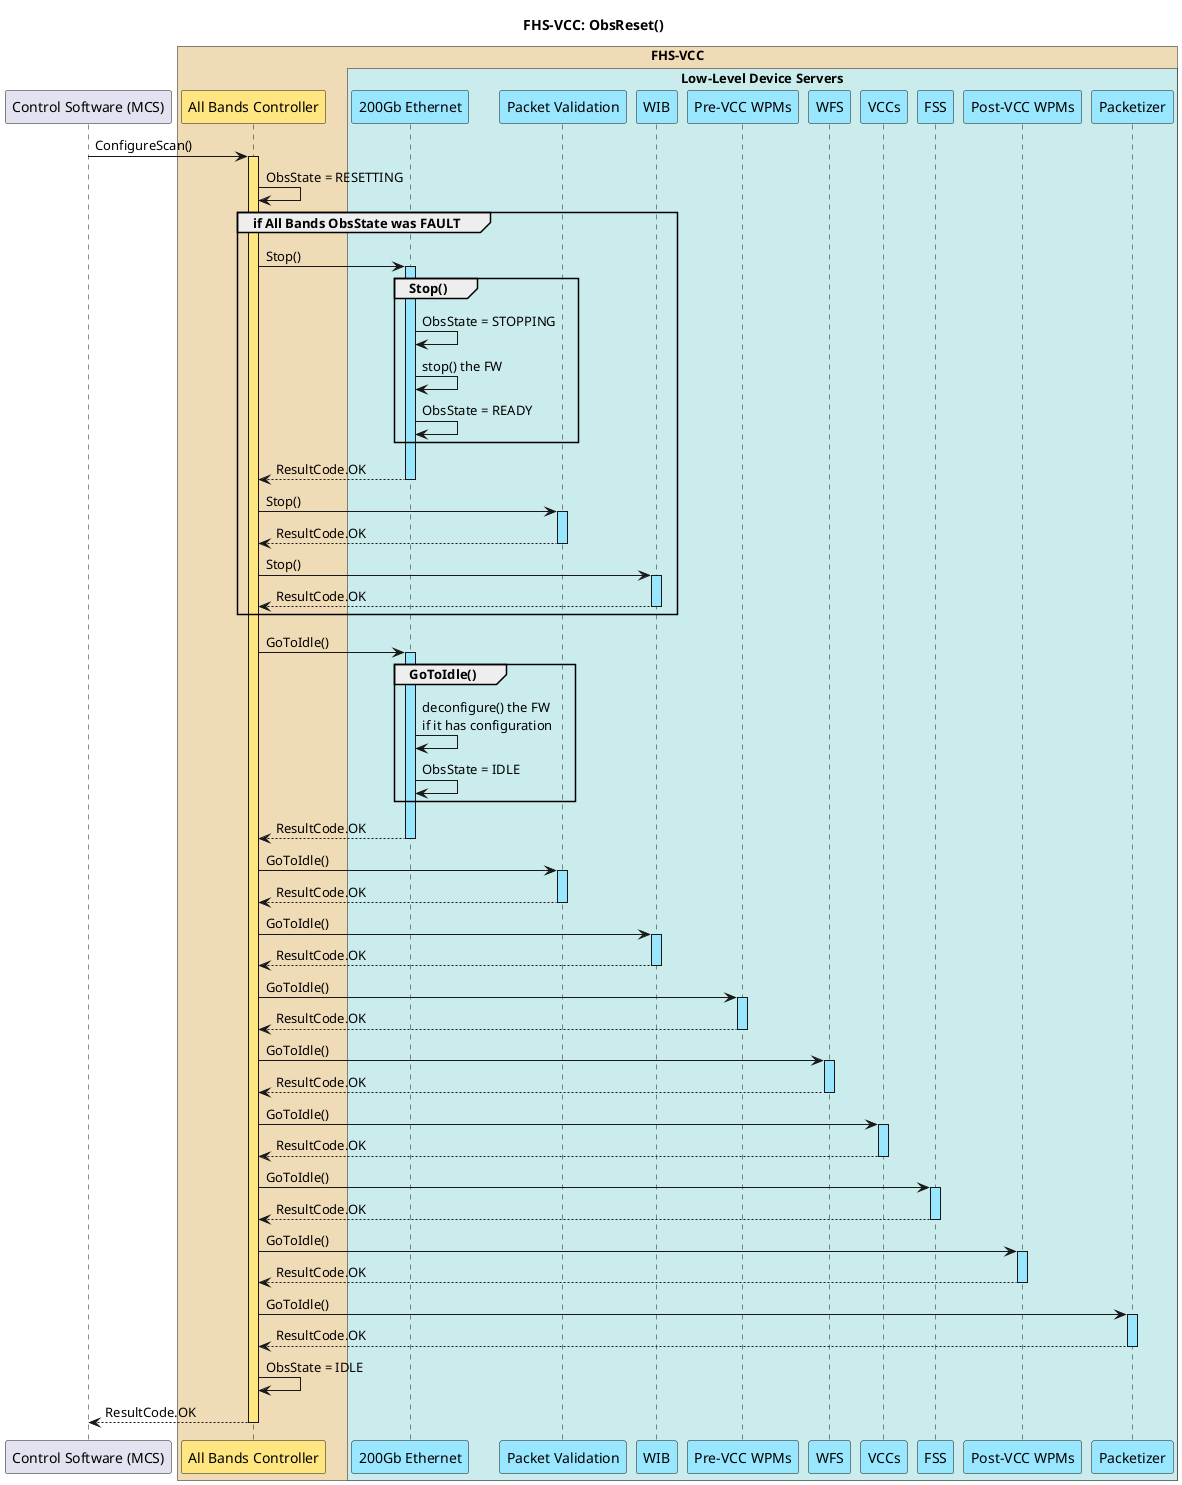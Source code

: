 @startuml fhs_vcc_obs_reset
!pragma teoz true

title FHS-VCC: ObsReset()

!$MCSLifeline = "#DDDDEE"
!$FHSVCCBackground = "#f0dbb7"
!$AllBands = "#ffe680"
!$AllBandsLifeline = "#ffe680"
!$LowLevelDSBackground = "#cbecec"
!$LowLevelDS = "#99e6ff"
!$LowLevelDSLifeline = "#99e6ff"

participant "Control Software (MCS)" as mcs

box "FHS-VCC" $FHSVCCBackground
participant "All Bands Controller" as allbands $AllBands
box "Low-Level Device Servers" $LowLevelDSBackground
participant "200Gb Ethernet" as eth_ds $LowLevelDS
participant "Packet Validation" as pv_ds $LowLevelDS
participant "WIB" as wib_ds $LowLevelDS
participant "Pre-VCC WPMs" as wpm_pre_ds $LowLevelDS
participant "WFS" as wfs_ds $LowLevelDS
participant "VCCs" as vcc_ds $LowLevelDS
participant "FSS" as fss_ds $LowLevelDS
participant "Post-VCC WPMs" as wpm_post_ds $LowLevelDS
participant "Packetizer" as packetizer_ds $LowLevelDS
end box
end box

mcs -> allbands ++ $AllBandsLifeline: ConfigureScan()
allbands -> allbands: ObsState = RESETTING

group if All Bands ObsState was FAULT
allbands -> eth_ds ++ $LowLevelDSLifeline: Stop()
group Stop()
eth_ds -> eth_ds: ObsState = STOPPING
eth_ds -> eth_ds: stop() the FW
eth_ds -> eth_ds: ObsState = READY
end
allbands <-- eth_ds --: ResultCode.OK

allbands -> pv_ds ++ $LowLevelDSLifeline: Stop()
allbands <-- pv_ds --: ResultCode.OK

allbands -> wib_ds ++ $LowLevelDSLifeline: Stop()
allbands <-- wib_ds --: ResultCode.OK
end

allbands -> eth_ds ++ $LowLevelDSLifeline: GoToIdle()
group GoToIdle()
eth_ds -> eth_ds: deconfigure() the FW\nif it has configuration
eth_ds -> eth_ds: ObsState = IDLE
end
allbands <-- eth_ds --: ResultCode.OK

allbands -> pv_ds ++ $LowLevelDSLifeline: GoToIdle()
allbands <-- pv_ds --: ResultCode.OK

allbands -> wib_ds ++ $LowLevelDSLifeline: GoToIdle()
allbands <-- wib_ds --: ResultCode.OK

allbands -> wpm_pre_ds ++ $LowLevelDSLifeline: GoToIdle()
allbands <-- wpm_pre_ds --: ResultCode.OK

allbands -> wfs_ds ++ $LowLevelDSLifeline: GoToIdle()
allbands <-- wfs_ds --: ResultCode.OK

allbands -> vcc_ds ++ $LowLevelDSLifeline: GoToIdle()
allbands <-- vcc_ds --: ResultCode.OK

allbands -> fss_ds ++ $LowLevelDSLifeline: GoToIdle()
allbands <-- fss_ds --: ResultCode.OK

allbands -> wpm_post_ds ++ $LowLevelDSLifeline: GoToIdle()
allbands <-- wpm_post_ds --: ResultCode.OK

allbands -> packetizer_ds ++ $LowLevelDSLifeline: GoToIdle()
allbands <-- packetizer_ds --: ResultCode.OK

allbands -> allbands: ObsState = IDLE
mcs <-- allbands --: ResultCode.OK

@enduml